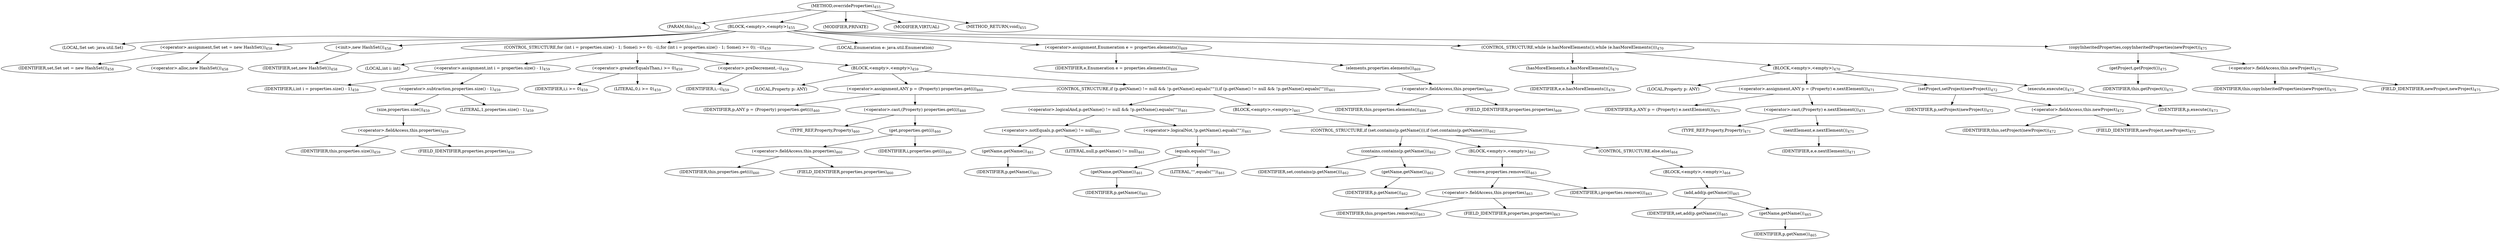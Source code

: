 digraph "overrideProperties" {  
"928" [label = <(METHOD,overrideProperties)<SUB>455</SUB>> ]
"45" [label = <(PARAM,this)<SUB>455</SUB>> ]
"929" [label = <(BLOCK,&lt;empty&gt;,&lt;empty&gt;)<SUB>455</SUB>> ]
"43" [label = <(LOCAL,Set set: java.util.Set)> ]
"930" [label = <(&lt;operator&gt;.assignment,Set set = new HashSet())<SUB>458</SUB>> ]
"931" [label = <(IDENTIFIER,set,Set set = new HashSet())<SUB>458</SUB>> ]
"932" [label = <(&lt;operator&gt;.alloc,new HashSet())<SUB>458</SUB>> ]
"933" [label = <(&lt;init&gt;,new HashSet())<SUB>458</SUB>> ]
"42" [label = <(IDENTIFIER,set,new HashSet())<SUB>458</SUB>> ]
"934" [label = <(CONTROL_STRUCTURE,for (int i = properties.size() - 1; Some(i &gt;= 0); --i),for (int i = properties.size() - 1; Some(i &gt;= 0); --i))<SUB>459</SUB>> ]
"935" [label = <(LOCAL,int i: int)> ]
"936" [label = <(&lt;operator&gt;.assignment,int i = properties.size() - 1)<SUB>459</SUB>> ]
"937" [label = <(IDENTIFIER,i,int i = properties.size() - 1)<SUB>459</SUB>> ]
"938" [label = <(&lt;operator&gt;.subtraction,properties.size() - 1)<SUB>459</SUB>> ]
"939" [label = <(size,properties.size())<SUB>459</SUB>> ]
"940" [label = <(&lt;operator&gt;.fieldAccess,this.properties)<SUB>459</SUB>> ]
"941" [label = <(IDENTIFIER,this,properties.size())<SUB>459</SUB>> ]
"942" [label = <(FIELD_IDENTIFIER,properties,properties)<SUB>459</SUB>> ]
"943" [label = <(LITERAL,1,properties.size() - 1)<SUB>459</SUB>> ]
"944" [label = <(&lt;operator&gt;.greaterEqualsThan,i &gt;= 0)<SUB>459</SUB>> ]
"945" [label = <(IDENTIFIER,i,i &gt;= 0)<SUB>459</SUB>> ]
"946" [label = <(LITERAL,0,i &gt;= 0)<SUB>459</SUB>> ]
"947" [label = <(&lt;operator&gt;.preDecrement,--i)<SUB>459</SUB>> ]
"948" [label = <(IDENTIFIER,i,--i)<SUB>459</SUB>> ]
"949" [label = <(BLOCK,&lt;empty&gt;,&lt;empty&gt;)<SUB>459</SUB>> ]
"950" [label = <(LOCAL,Property p: ANY)> ]
"951" [label = <(&lt;operator&gt;.assignment,ANY p = (Property) properties.get(i))<SUB>460</SUB>> ]
"952" [label = <(IDENTIFIER,p,ANY p = (Property) properties.get(i))<SUB>460</SUB>> ]
"953" [label = <(&lt;operator&gt;.cast,(Property) properties.get(i))<SUB>460</SUB>> ]
"954" [label = <(TYPE_REF,Property,Property)<SUB>460</SUB>> ]
"955" [label = <(get,properties.get(i))<SUB>460</SUB>> ]
"956" [label = <(&lt;operator&gt;.fieldAccess,this.properties)<SUB>460</SUB>> ]
"957" [label = <(IDENTIFIER,this,properties.get(i))<SUB>460</SUB>> ]
"958" [label = <(FIELD_IDENTIFIER,properties,properties)<SUB>460</SUB>> ]
"959" [label = <(IDENTIFIER,i,properties.get(i))<SUB>460</SUB>> ]
"960" [label = <(CONTROL_STRUCTURE,if (p.getName() != null &amp;&amp; !p.getName().equals(&quot;&quot;)),if (p.getName() != null &amp;&amp; !p.getName().equals(&quot;&quot;)))<SUB>461</SUB>> ]
"961" [label = <(&lt;operator&gt;.logicalAnd,p.getName() != null &amp;&amp; !p.getName().equals(&quot;&quot;))<SUB>461</SUB>> ]
"962" [label = <(&lt;operator&gt;.notEquals,p.getName() != null)<SUB>461</SUB>> ]
"963" [label = <(getName,getName())<SUB>461</SUB>> ]
"964" [label = <(IDENTIFIER,p,getName())<SUB>461</SUB>> ]
"965" [label = <(LITERAL,null,p.getName() != null)<SUB>461</SUB>> ]
"966" [label = <(&lt;operator&gt;.logicalNot,!p.getName().equals(&quot;&quot;))<SUB>461</SUB>> ]
"967" [label = <(equals,equals(&quot;&quot;))<SUB>461</SUB>> ]
"968" [label = <(getName,getName())<SUB>461</SUB>> ]
"969" [label = <(IDENTIFIER,p,getName())<SUB>461</SUB>> ]
"970" [label = <(LITERAL,&quot;&quot;,equals(&quot;&quot;))<SUB>461</SUB>> ]
"971" [label = <(BLOCK,&lt;empty&gt;,&lt;empty&gt;)<SUB>461</SUB>> ]
"972" [label = <(CONTROL_STRUCTURE,if (set.contains(p.getName())),if (set.contains(p.getName())))<SUB>462</SUB>> ]
"973" [label = <(contains,contains(p.getName()))<SUB>462</SUB>> ]
"974" [label = <(IDENTIFIER,set,contains(p.getName()))<SUB>462</SUB>> ]
"975" [label = <(getName,getName())<SUB>462</SUB>> ]
"976" [label = <(IDENTIFIER,p,getName())<SUB>462</SUB>> ]
"977" [label = <(BLOCK,&lt;empty&gt;,&lt;empty&gt;)<SUB>462</SUB>> ]
"978" [label = <(remove,properties.remove(i))<SUB>463</SUB>> ]
"979" [label = <(&lt;operator&gt;.fieldAccess,this.properties)<SUB>463</SUB>> ]
"980" [label = <(IDENTIFIER,this,properties.remove(i))<SUB>463</SUB>> ]
"981" [label = <(FIELD_IDENTIFIER,properties,properties)<SUB>463</SUB>> ]
"982" [label = <(IDENTIFIER,i,properties.remove(i))<SUB>463</SUB>> ]
"983" [label = <(CONTROL_STRUCTURE,else,else)<SUB>464</SUB>> ]
"984" [label = <(BLOCK,&lt;empty&gt;,&lt;empty&gt;)<SUB>464</SUB>> ]
"985" [label = <(add,add(p.getName()))<SUB>465</SUB>> ]
"986" [label = <(IDENTIFIER,set,add(p.getName()))<SUB>465</SUB>> ]
"987" [label = <(getName,getName())<SUB>465</SUB>> ]
"988" [label = <(IDENTIFIER,p,getName())<SUB>465</SUB>> ]
"989" [label = <(LOCAL,Enumeration e: java.util.Enumeration)> ]
"990" [label = <(&lt;operator&gt;.assignment,Enumeration e = properties.elements())<SUB>469</SUB>> ]
"991" [label = <(IDENTIFIER,e,Enumeration e = properties.elements())<SUB>469</SUB>> ]
"992" [label = <(elements,properties.elements())<SUB>469</SUB>> ]
"993" [label = <(&lt;operator&gt;.fieldAccess,this.properties)<SUB>469</SUB>> ]
"994" [label = <(IDENTIFIER,this,properties.elements())<SUB>469</SUB>> ]
"995" [label = <(FIELD_IDENTIFIER,properties,properties)<SUB>469</SUB>> ]
"996" [label = <(CONTROL_STRUCTURE,while (e.hasMoreElements()),while (e.hasMoreElements()))<SUB>470</SUB>> ]
"997" [label = <(hasMoreElements,e.hasMoreElements())<SUB>470</SUB>> ]
"998" [label = <(IDENTIFIER,e,e.hasMoreElements())<SUB>470</SUB>> ]
"999" [label = <(BLOCK,&lt;empty&gt;,&lt;empty&gt;)<SUB>470</SUB>> ]
"1000" [label = <(LOCAL,Property p: ANY)> ]
"1001" [label = <(&lt;operator&gt;.assignment,ANY p = (Property) e.nextElement())<SUB>471</SUB>> ]
"1002" [label = <(IDENTIFIER,p,ANY p = (Property) e.nextElement())<SUB>471</SUB>> ]
"1003" [label = <(&lt;operator&gt;.cast,(Property) e.nextElement())<SUB>471</SUB>> ]
"1004" [label = <(TYPE_REF,Property,Property)<SUB>471</SUB>> ]
"1005" [label = <(nextElement,e.nextElement())<SUB>471</SUB>> ]
"1006" [label = <(IDENTIFIER,e,e.nextElement())<SUB>471</SUB>> ]
"1007" [label = <(setProject,setProject(newProject))<SUB>472</SUB>> ]
"1008" [label = <(IDENTIFIER,p,setProject(newProject))<SUB>472</SUB>> ]
"1009" [label = <(&lt;operator&gt;.fieldAccess,this.newProject)<SUB>472</SUB>> ]
"1010" [label = <(IDENTIFIER,this,setProject(newProject))<SUB>472</SUB>> ]
"1011" [label = <(FIELD_IDENTIFIER,newProject,newProject)<SUB>472</SUB>> ]
"1012" [label = <(execute,execute())<SUB>473</SUB>> ]
"1013" [label = <(IDENTIFIER,p,execute())<SUB>473</SUB>> ]
"1014" [label = <(copyInheritedProperties,copyInheritedProperties(newProject))<SUB>475</SUB>> ]
"1015" [label = <(getProject,getProject())<SUB>475</SUB>> ]
"44" [label = <(IDENTIFIER,this,getProject())<SUB>475</SUB>> ]
"1016" [label = <(&lt;operator&gt;.fieldAccess,this.newProject)<SUB>475</SUB>> ]
"1017" [label = <(IDENTIFIER,this,copyInheritedProperties(newProject))<SUB>475</SUB>> ]
"1018" [label = <(FIELD_IDENTIFIER,newProject,newProject)<SUB>475</SUB>> ]
"1019" [label = <(MODIFIER,PRIVATE)> ]
"1020" [label = <(MODIFIER,VIRTUAL)> ]
"1021" [label = <(METHOD_RETURN,void)<SUB>455</SUB>> ]
  "928" -> "45" 
  "928" -> "929" 
  "928" -> "1019" 
  "928" -> "1020" 
  "928" -> "1021" 
  "929" -> "43" 
  "929" -> "930" 
  "929" -> "933" 
  "929" -> "934" 
  "929" -> "989" 
  "929" -> "990" 
  "929" -> "996" 
  "929" -> "1014" 
  "930" -> "931" 
  "930" -> "932" 
  "933" -> "42" 
  "934" -> "935" 
  "934" -> "936" 
  "934" -> "944" 
  "934" -> "947" 
  "934" -> "949" 
  "936" -> "937" 
  "936" -> "938" 
  "938" -> "939" 
  "938" -> "943" 
  "939" -> "940" 
  "940" -> "941" 
  "940" -> "942" 
  "944" -> "945" 
  "944" -> "946" 
  "947" -> "948" 
  "949" -> "950" 
  "949" -> "951" 
  "949" -> "960" 
  "951" -> "952" 
  "951" -> "953" 
  "953" -> "954" 
  "953" -> "955" 
  "955" -> "956" 
  "955" -> "959" 
  "956" -> "957" 
  "956" -> "958" 
  "960" -> "961" 
  "960" -> "971" 
  "961" -> "962" 
  "961" -> "966" 
  "962" -> "963" 
  "962" -> "965" 
  "963" -> "964" 
  "966" -> "967" 
  "967" -> "968" 
  "967" -> "970" 
  "968" -> "969" 
  "971" -> "972" 
  "972" -> "973" 
  "972" -> "977" 
  "972" -> "983" 
  "973" -> "974" 
  "973" -> "975" 
  "975" -> "976" 
  "977" -> "978" 
  "978" -> "979" 
  "978" -> "982" 
  "979" -> "980" 
  "979" -> "981" 
  "983" -> "984" 
  "984" -> "985" 
  "985" -> "986" 
  "985" -> "987" 
  "987" -> "988" 
  "990" -> "991" 
  "990" -> "992" 
  "992" -> "993" 
  "993" -> "994" 
  "993" -> "995" 
  "996" -> "997" 
  "996" -> "999" 
  "997" -> "998" 
  "999" -> "1000" 
  "999" -> "1001" 
  "999" -> "1007" 
  "999" -> "1012" 
  "1001" -> "1002" 
  "1001" -> "1003" 
  "1003" -> "1004" 
  "1003" -> "1005" 
  "1005" -> "1006" 
  "1007" -> "1008" 
  "1007" -> "1009" 
  "1009" -> "1010" 
  "1009" -> "1011" 
  "1012" -> "1013" 
  "1014" -> "1015" 
  "1014" -> "1016" 
  "1015" -> "44" 
  "1016" -> "1017" 
  "1016" -> "1018" 
}

